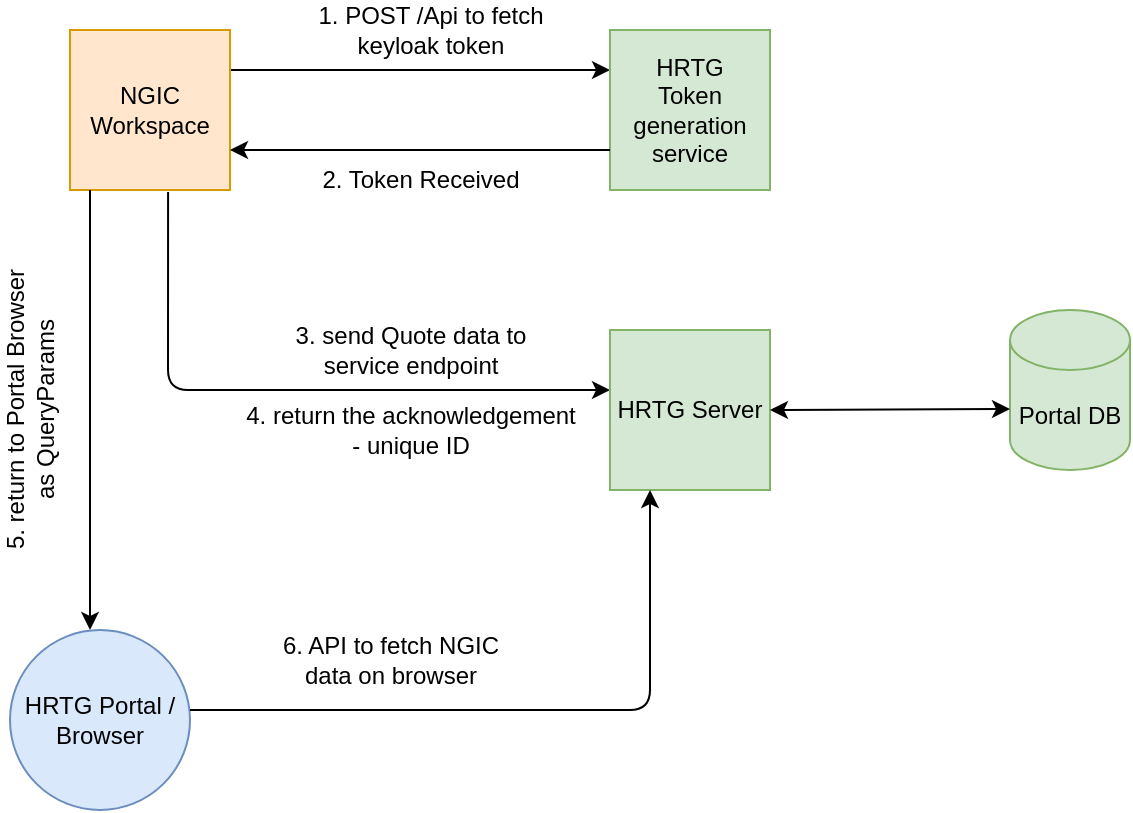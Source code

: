 <mxfile version="14.2.2" type="github">
  <diagram id="nPa2319OGCJIGQZwXezo" name="Page-1">
    <mxGraphModel dx="868" dy="482" grid="1" gridSize="10" guides="1" tooltips="1" connect="1" arrows="1" fold="1" page="1" pageScale="1" pageWidth="850" pageHeight="1100" math="0" shadow="0">
      <root>
        <mxCell id="0" />
        <mxCell id="1" parent="0" />
        <mxCell id="Vb_1YllQr1_10Pe3Wf6P-3" style="edgeStyle=orthogonalEdgeStyle;rounded=0;orthogonalLoop=1;jettySize=auto;html=1;exitX=1;exitY=0.25;exitDx=0;exitDy=0;entryX=0;entryY=0.25;entryDx=0;entryDy=0;" edge="1" parent="1" source="Vb_1YllQr1_10Pe3Wf6P-1" target="Vb_1YllQr1_10Pe3Wf6P-4">
          <mxGeometry relative="1" as="geometry">
            <mxPoint x="400" y="78" as="targetPoint" />
          </mxGeometry>
        </mxCell>
        <mxCell id="Vb_1YllQr1_10Pe3Wf6P-1" value="NGIC Workspace" style="whiteSpace=wrap;html=1;aspect=fixed;fillColor=#ffe6cc;strokeColor=#d79b00;" vertex="1" parent="1">
          <mxGeometry x="130" y="60" width="80" height="80" as="geometry" />
        </mxCell>
        <mxCell id="Vb_1YllQr1_10Pe3Wf6P-4" value="HRTG&lt;br&gt;Token generation service" style="whiteSpace=wrap;html=1;aspect=fixed;fillColor=#d5e8d4;strokeColor=#82b366;" vertex="1" parent="1">
          <mxGeometry x="400" y="60" width="80" height="80" as="geometry" />
        </mxCell>
        <mxCell id="Vb_1YllQr1_10Pe3Wf6P-5" style="edgeStyle=orthogonalEdgeStyle;rounded=0;orthogonalLoop=1;jettySize=auto;html=1;exitX=1;exitY=0.25;exitDx=0;exitDy=0;entryX=0;entryY=0.25;entryDx=0;entryDy=0;" edge="1" parent="1">
          <mxGeometry relative="1" as="geometry">
            <mxPoint x="210" y="120" as="targetPoint" />
            <mxPoint x="400" y="120" as="sourcePoint" />
          </mxGeometry>
        </mxCell>
        <mxCell id="Vb_1YllQr1_10Pe3Wf6P-6" value="1. POST /Api to fetch &lt;br&gt;keyloak token" style="text;html=1;align=center;verticalAlign=middle;resizable=0;points=[];autosize=1;" vertex="1" parent="1">
          <mxGeometry x="245" y="45" width="130" height="30" as="geometry" />
        </mxCell>
        <mxCell id="Vb_1YllQr1_10Pe3Wf6P-7" value="2. Token Received" style="text;html=1;align=center;verticalAlign=middle;resizable=0;points=[];autosize=1;" vertex="1" parent="1">
          <mxGeometry x="250" y="125" width="110" height="20" as="geometry" />
        </mxCell>
        <mxCell id="Vb_1YllQr1_10Pe3Wf6P-8" value="" style="endArrow=classic;html=1;exitX=0.613;exitY=1.013;exitDx=0;exitDy=0;exitPerimeter=0;" edge="1" parent="1" source="Vb_1YllQr1_10Pe3Wf6P-1">
          <mxGeometry width="50" height="50" relative="1" as="geometry">
            <mxPoint x="180" y="170" as="sourcePoint" />
            <mxPoint x="400" y="240" as="targetPoint" />
            <Array as="points">
              <mxPoint x="179" y="240" />
            </Array>
          </mxGeometry>
        </mxCell>
        <mxCell id="Vb_1YllQr1_10Pe3Wf6P-9" value="HRTG Server" style="whiteSpace=wrap;html=1;aspect=fixed;fillColor=#d5e8d4;strokeColor=#82b366;" vertex="1" parent="1">
          <mxGeometry x="400" y="210" width="80" height="80" as="geometry" />
        </mxCell>
        <mxCell id="Vb_1YllQr1_10Pe3Wf6P-10" value="Portal DB" style="shape=cylinder3;whiteSpace=wrap;html=1;boundedLbl=1;backgroundOutline=1;size=15;fillColor=#d5e8d4;strokeColor=#82b366;" vertex="1" parent="1">
          <mxGeometry x="600" y="200" width="60" height="80" as="geometry" />
        </mxCell>
        <mxCell id="Vb_1YllQr1_10Pe3Wf6P-13" value="" style="endArrow=classic;startArrow=classic;html=1;entryX=0;entryY=0.619;entryDx=0;entryDy=0;entryPerimeter=0;exitX=1;exitY=0.5;exitDx=0;exitDy=0;" edge="1" parent="1" source="Vb_1YllQr1_10Pe3Wf6P-9" target="Vb_1YllQr1_10Pe3Wf6P-10">
          <mxGeometry width="50" height="50" relative="1" as="geometry">
            <mxPoint x="500" y="249.5" as="sourcePoint" />
            <mxPoint x="590" y="249.5" as="targetPoint" />
          </mxGeometry>
        </mxCell>
        <mxCell id="Vb_1YllQr1_10Pe3Wf6P-14" value="3. send Quote data to &lt;br&gt;service endpoint" style="text;html=1;align=center;verticalAlign=middle;resizable=0;points=[];autosize=1;" vertex="1" parent="1">
          <mxGeometry x="235" y="205" width="130" height="30" as="geometry" />
        </mxCell>
        <mxCell id="Vb_1YllQr1_10Pe3Wf6P-15" value="4. return the acknowledgement &lt;br&gt;- unique ID" style="text;html=1;align=center;verticalAlign=middle;resizable=0;points=[];autosize=1;" vertex="1" parent="1">
          <mxGeometry x="210" y="245" width="180" height="30" as="geometry" />
        </mxCell>
        <mxCell id="Vb_1YllQr1_10Pe3Wf6P-16" value="" style="endArrow=classic;html=1;exitX=0.125;exitY=1;exitDx=0;exitDy=0;exitPerimeter=0;" edge="1" parent="1" source="Vb_1YllQr1_10Pe3Wf6P-1">
          <mxGeometry width="50" height="50" relative="1" as="geometry">
            <mxPoint x="120" y="390" as="sourcePoint" />
            <mxPoint x="140" y="360" as="targetPoint" />
          </mxGeometry>
        </mxCell>
        <mxCell id="Vb_1YllQr1_10Pe3Wf6P-19" value="HRTG Portal / Browser" style="ellipse;whiteSpace=wrap;html=1;aspect=fixed;fillColor=#dae8fc;strokeColor=#6c8ebf;" vertex="1" parent="1">
          <mxGeometry x="100" y="360" width="90" height="90" as="geometry" />
        </mxCell>
        <mxCell id="Vb_1YllQr1_10Pe3Wf6P-20" value="5. return to Portal Browser &lt;br&gt;as QueryParams" style="text;html=1;align=center;verticalAlign=middle;resizable=0;points=[];autosize=1;rotation=-90;" vertex="1" parent="1">
          <mxGeometry x="30" y="235" width="160" height="30" as="geometry" />
        </mxCell>
        <mxCell id="Vb_1YllQr1_10Pe3Wf6P-22" value="" style="endArrow=classic;html=1;entryX=0.25;entryY=1;entryDx=0;entryDy=0;" edge="1" parent="1" target="Vb_1YllQr1_10Pe3Wf6P-9">
          <mxGeometry width="50" height="50" relative="1" as="geometry">
            <mxPoint x="190" y="400" as="sourcePoint" />
            <mxPoint x="415" y="404.54" as="targetPoint" />
            <Array as="points">
              <mxPoint x="420" y="400" />
            </Array>
          </mxGeometry>
        </mxCell>
        <mxCell id="Vb_1YllQr1_10Pe3Wf6P-23" value="6. API to fetch NGIC &lt;br&gt;data on browser" style="text;html=1;align=center;verticalAlign=middle;resizable=0;points=[];autosize=1;" vertex="1" parent="1">
          <mxGeometry x="230" y="360" width="120" height="30" as="geometry" />
        </mxCell>
      </root>
    </mxGraphModel>
  </diagram>
</mxfile>
